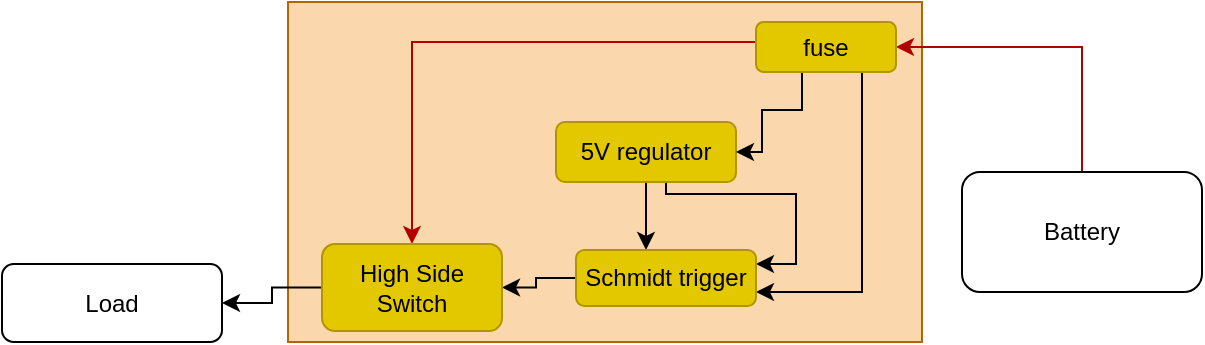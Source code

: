 <mxfile version="14.9.6" type="device"><diagram id="TrzAJvfhhwffMZvt-0Ne" name="Page-1"><mxGraphModel dx="981" dy="561" grid="1" gridSize="10" guides="1" tooltips="1" connect="1" arrows="1" fold="1" page="1" pageScale="1" pageWidth="827" pageHeight="1169" math="0" shadow="0"><root><mxCell id="0"/><mxCell id="1" parent="0"/><mxCell id="IHUpsenWyOt4S2NOqeDE-1" value="" style="rounded=0;whiteSpace=wrap;html=1;fillColor=#fad7ac;strokeColor=#b46504;" vertex="1" parent="1"><mxGeometry x="623" y="110" width="317" height="170" as="geometry"/></mxCell><mxCell id="IHUpsenWyOt4S2NOqeDE-2" style="edgeStyle=orthogonalEdgeStyle;rounded=0;orthogonalLoop=1;jettySize=auto;html=1;" edge="1" parent="1" source="IHUpsenWyOt4S2NOqeDE-4" target="IHUpsenWyOt4S2NOqeDE-13"><mxGeometry relative="1" as="geometry"><Array as="points"><mxPoint x="812" y="190"/><mxPoint x="812" y="190"/></Array></mxGeometry></mxCell><mxCell id="IHUpsenWyOt4S2NOqeDE-3" style="edgeStyle=orthogonalEdgeStyle;rounded=0;orthogonalLoop=1;jettySize=auto;html=1;entryX=1;entryY=0.25;entryDx=0;entryDy=0;" edge="1" parent="1" source="IHUpsenWyOt4S2NOqeDE-4" target="IHUpsenWyOt4S2NOqeDE-13"><mxGeometry relative="1" as="geometry"><Array as="points"><mxPoint x="812" y="206"/><mxPoint x="877" y="206"/><mxPoint x="877" y="241"/></Array></mxGeometry></mxCell><mxCell id="IHUpsenWyOt4S2NOqeDE-4" value="5V regulator" style="rounded=1;whiteSpace=wrap;html=1;fillColor=#e3c800;strokeColor=#B09500;fontColor=#000000;" vertex="1" parent="1"><mxGeometry x="757" y="170" width="90" height="30" as="geometry"/></mxCell><mxCell id="IHUpsenWyOt4S2NOqeDE-5" style="edgeStyle=orthogonalEdgeStyle;rounded=0;jumpStyle=none;jumpSize=10;orthogonalLoop=1;jettySize=auto;html=1;entryX=1;entryY=0.5;entryDx=0;entryDy=0;startArrow=none;startFill=0;endArrow=classic;endFill=1;strokeWidth=1;fillColor=#e51400;strokeColor=#B20000;exitX=0.5;exitY=0;exitDx=0;exitDy=0;" edge="1" parent="1" source="IHUpsenWyOt4S2NOqeDE-6" target="IHUpsenWyOt4S2NOqeDE-10"><mxGeometry relative="1" as="geometry"/></mxCell><mxCell id="IHUpsenWyOt4S2NOqeDE-6" value="Battery" style="rounded=1;whiteSpace=wrap;html=1;" vertex="1" parent="1"><mxGeometry x="960" y="195" width="120" height="60" as="geometry"/></mxCell><mxCell id="IHUpsenWyOt4S2NOqeDE-7" style="edgeStyle=orthogonalEdgeStyle;rounded=0;orthogonalLoop=1;jettySize=auto;html=1;entryX=1;entryY=0.75;entryDx=0;entryDy=0;" edge="1" parent="1" source="IHUpsenWyOt4S2NOqeDE-10" target="IHUpsenWyOt4S2NOqeDE-13"><mxGeometry relative="1" as="geometry"><Array as="points"><mxPoint x="910" y="157"/><mxPoint x="910" y="255"/></Array></mxGeometry></mxCell><mxCell id="IHUpsenWyOt4S2NOqeDE-8" style="rounded=0;orthogonalLoop=1;jettySize=auto;html=1;fillColor=#e51400;strokeColor=#B20000;jumpSize=10;jumpStyle=none;strokeWidth=1;edgeStyle=orthogonalEdgeStyle;startArrow=none;startFill=0;endArrow=classic;endFill=1;" edge="1" parent="1" source="IHUpsenWyOt4S2NOqeDE-10" target="IHUpsenWyOt4S2NOqeDE-12"><mxGeometry relative="1" as="geometry"><Array as="points"><mxPoint x="685" y="130"/></Array></mxGeometry></mxCell><mxCell id="IHUpsenWyOt4S2NOqeDE-9" style="edgeStyle=orthogonalEdgeStyle;rounded=0;orthogonalLoop=1;jettySize=auto;html=1;entryX=1;entryY=0.5;entryDx=0;entryDy=0;" edge="1" parent="1" source="IHUpsenWyOt4S2NOqeDE-10" target="IHUpsenWyOt4S2NOqeDE-4"><mxGeometry relative="1" as="geometry"><Array as="points"><mxPoint x="880" y="164"/><mxPoint x="860" y="164"/><mxPoint x="860" y="185"/></Array></mxGeometry></mxCell><mxCell id="IHUpsenWyOt4S2NOqeDE-10" value="fuse" style="rounded=1;whiteSpace=wrap;html=1;fillColor=#e3c800;strokeColor=#B09500;fontColor=#000000;" vertex="1" parent="1"><mxGeometry x="857" y="120" width="70" height="25" as="geometry"/></mxCell><mxCell id="IHUpsenWyOt4S2NOqeDE-11" value="" style="edgeStyle=orthogonalEdgeStyle;rounded=0;orthogonalLoop=1;jettySize=auto;html=1;" edge="1" parent="1" source="IHUpsenWyOt4S2NOqeDE-13" target="IHUpsenWyOt4S2NOqeDE-12"><mxGeometry relative="1" as="geometry"/></mxCell><mxCell id="IHUpsenWyOt4S2NOqeDE-15" style="edgeStyle=orthogonalEdgeStyle;rounded=0;orthogonalLoop=1;jettySize=auto;html=1;" edge="1" parent="1" source="IHUpsenWyOt4S2NOqeDE-12" target="IHUpsenWyOt4S2NOqeDE-14"><mxGeometry relative="1" as="geometry"/></mxCell><mxCell id="IHUpsenWyOt4S2NOqeDE-12" value="High Side Switch" style="whiteSpace=wrap;html=1;rounded=1;strokeColor=#B09500;fillColor=#e3c800;fontColor=#000000;" vertex="1" parent="1"><mxGeometry x="640" y="231" width="90" height="43.5" as="geometry"/></mxCell><mxCell id="IHUpsenWyOt4S2NOqeDE-13" value="Schmidt trigger" style="rounded=1;whiteSpace=wrap;html=1;fillColor=#e3c800;strokeColor=#B09500;fontColor=#000000;" vertex="1" parent="1"><mxGeometry x="767" y="234" width="90" height="28" as="geometry"/></mxCell><mxCell id="IHUpsenWyOt4S2NOqeDE-14" value="Load" style="rounded=1;whiteSpace=wrap;html=1;" vertex="1" parent="1"><mxGeometry x="480" y="241" width="110" height="39" as="geometry"/></mxCell></root></mxGraphModel></diagram></mxfile>